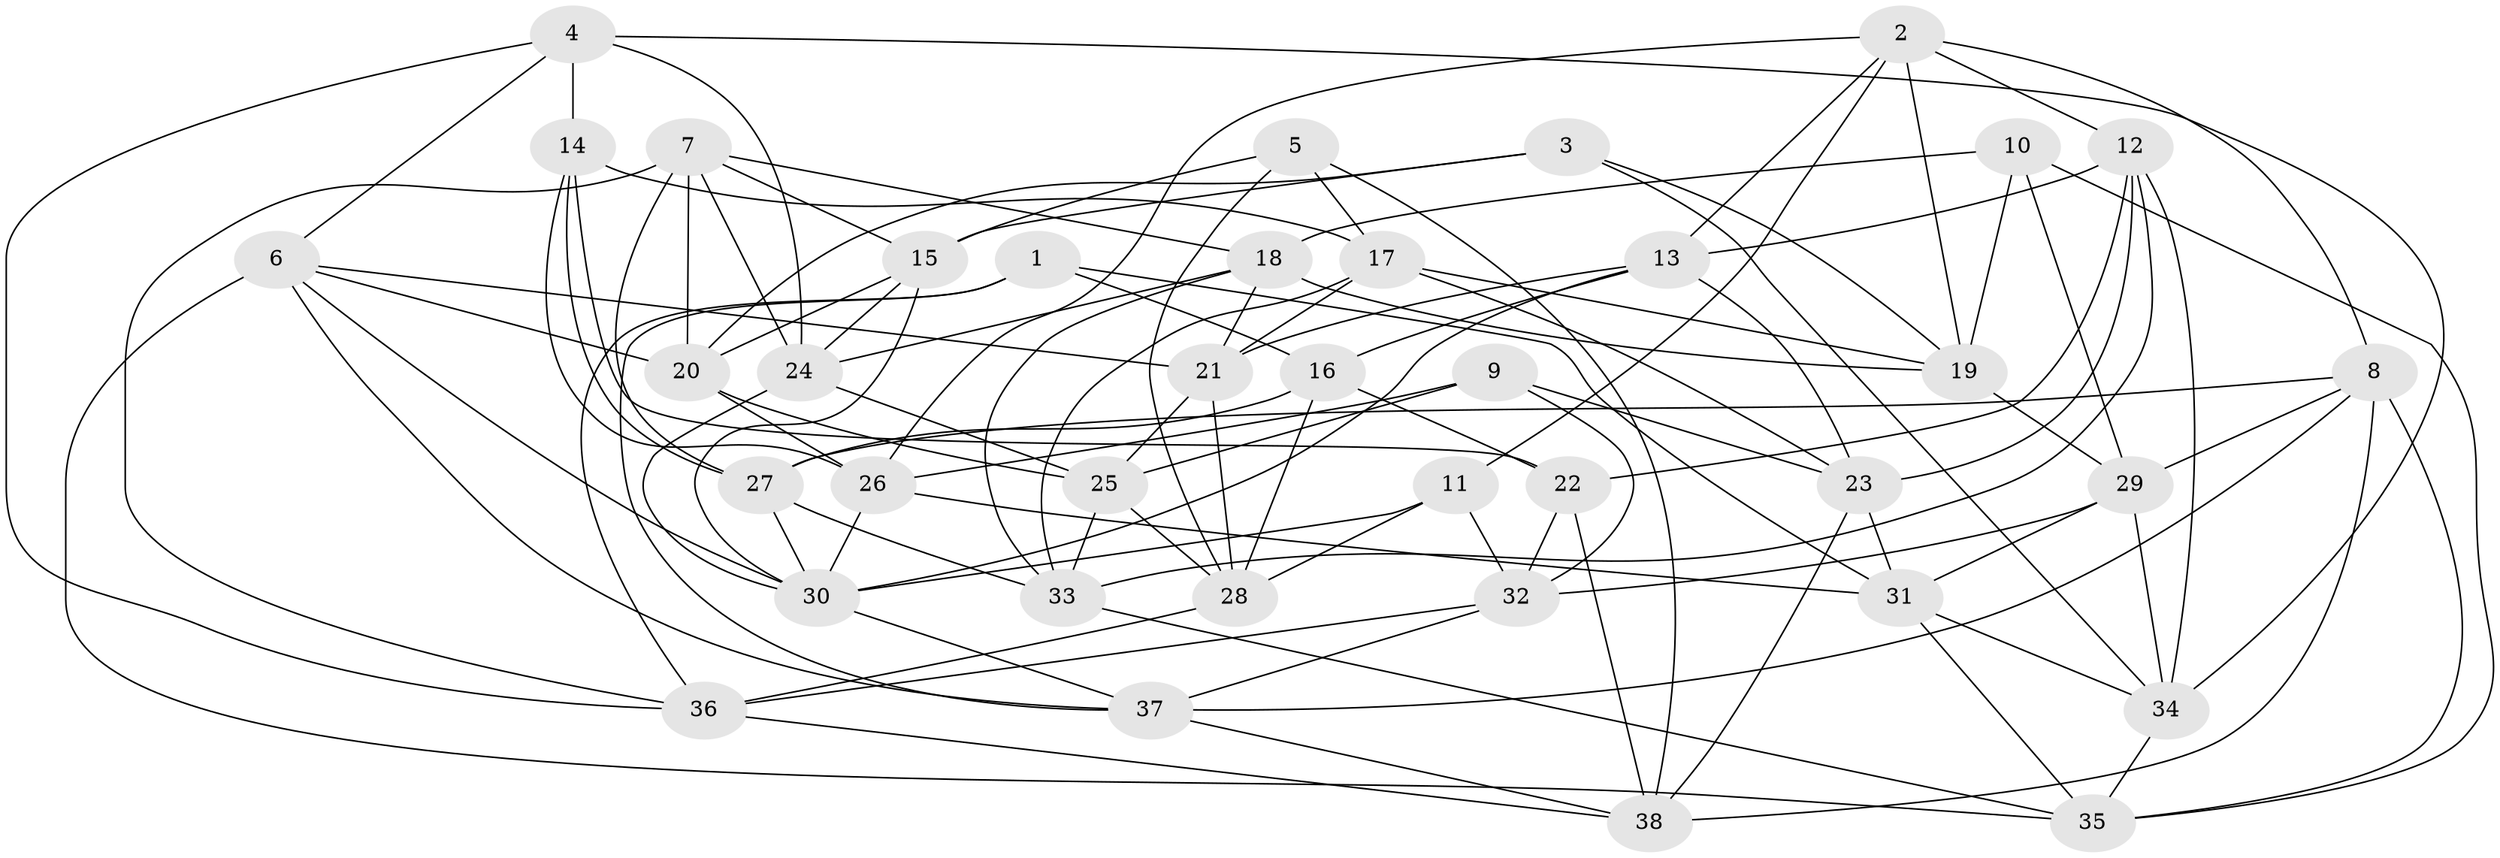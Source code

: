 // original degree distribution, {4: 1.0}
// Generated by graph-tools (version 1.1) at 2025/48/03/06/25 01:48:58]
// undirected, 38 vertices, 107 edges
graph export_dot {
graph [start="1"]
  node [color=gray90,style=filled];
  1;
  2;
  3;
  4;
  5;
  6;
  7;
  8;
  9;
  10;
  11;
  12;
  13;
  14;
  15;
  16;
  17;
  18;
  19;
  20;
  21;
  22;
  23;
  24;
  25;
  26;
  27;
  28;
  29;
  30;
  31;
  32;
  33;
  34;
  35;
  36;
  37;
  38;
  1 -- 16 [weight=1.0];
  1 -- 31 [weight=1.0];
  1 -- 36 [weight=1.0];
  1 -- 37 [weight=1.0];
  2 -- 8 [weight=1.0];
  2 -- 11 [weight=1.0];
  2 -- 12 [weight=1.0];
  2 -- 13 [weight=1.0];
  2 -- 19 [weight=1.0];
  2 -- 26 [weight=1.0];
  3 -- 15 [weight=1.0];
  3 -- 19 [weight=1.0];
  3 -- 20 [weight=1.0];
  3 -- 34 [weight=1.0];
  4 -- 6 [weight=1.0];
  4 -- 14 [weight=2.0];
  4 -- 24 [weight=1.0];
  4 -- 34 [weight=1.0];
  4 -- 36 [weight=1.0];
  5 -- 15 [weight=1.0];
  5 -- 17 [weight=1.0];
  5 -- 28 [weight=1.0];
  5 -- 38 [weight=1.0];
  6 -- 20 [weight=1.0];
  6 -- 21 [weight=1.0];
  6 -- 30 [weight=1.0];
  6 -- 35 [weight=1.0];
  6 -- 37 [weight=1.0];
  7 -- 15 [weight=1.0];
  7 -- 18 [weight=1.0];
  7 -- 20 [weight=1.0];
  7 -- 24 [weight=1.0];
  7 -- 27 [weight=1.0];
  7 -- 36 [weight=1.0];
  8 -- 27 [weight=1.0];
  8 -- 29 [weight=1.0];
  8 -- 35 [weight=1.0];
  8 -- 37 [weight=1.0];
  8 -- 38 [weight=1.0];
  9 -- 23 [weight=1.0];
  9 -- 25 [weight=1.0];
  9 -- 26 [weight=1.0];
  9 -- 32 [weight=1.0];
  10 -- 18 [weight=1.0];
  10 -- 19 [weight=1.0];
  10 -- 29 [weight=1.0];
  10 -- 35 [weight=1.0];
  11 -- 28 [weight=1.0];
  11 -- 30 [weight=1.0];
  11 -- 32 [weight=1.0];
  12 -- 13 [weight=1.0];
  12 -- 22 [weight=1.0];
  12 -- 23 [weight=1.0];
  12 -- 33 [weight=1.0];
  12 -- 34 [weight=1.0];
  13 -- 16 [weight=1.0];
  13 -- 21 [weight=1.0];
  13 -- 23 [weight=1.0];
  13 -- 30 [weight=1.0];
  14 -- 17 [weight=1.0];
  14 -- 22 [weight=1.0];
  14 -- 26 [weight=1.0];
  14 -- 27 [weight=1.0];
  15 -- 20 [weight=1.0];
  15 -- 24 [weight=1.0];
  15 -- 30 [weight=1.0];
  16 -- 22 [weight=2.0];
  16 -- 27 [weight=1.0];
  16 -- 28 [weight=1.0];
  17 -- 19 [weight=1.0];
  17 -- 21 [weight=1.0];
  17 -- 23 [weight=1.0];
  17 -- 33 [weight=1.0];
  18 -- 19 [weight=1.0];
  18 -- 21 [weight=1.0];
  18 -- 24 [weight=1.0];
  18 -- 33 [weight=1.0];
  19 -- 29 [weight=1.0];
  20 -- 25 [weight=1.0];
  20 -- 26 [weight=1.0];
  21 -- 25 [weight=1.0];
  21 -- 28 [weight=1.0];
  22 -- 32 [weight=1.0];
  22 -- 38 [weight=1.0];
  23 -- 31 [weight=1.0];
  23 -- 38 [weight=1.0];
  24 -- 25 [weight=1.0];
  24 -- 30 [weight=1.0];
  25 -- 28 [weight=1.0];
  25 -- 33 [weight=1.0];
  26 -- 30 [weight=1.0];
  26 -- 31 [weight=1.0];
  27 -- 30 [weight=1.0];
  27 -- 33 [weight=1.0];
  28 -- 36 [weight=1.0];
  29 -- 31 [weight=1.0];
  29 -- 32 [weight=1.0];
  29 -- 34 [weight=1.0];
  30 -- 37 [weight=1.0];
  31 -- 34 [weight=1.0];
  31 -- 35 [weight=1.0];
  32 -- 36 [weight=1.0];
  32 -- 37 [weight=1.0];
  33 -- 35 [weight=1.0];
  34 -- 35 [weight=1.0];
  36 -- 38 [weight=1.0];
  37 -- 38 [weight=1.0];
}
